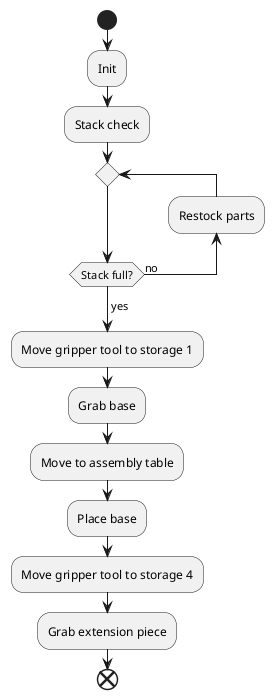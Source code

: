@startuml acitvity_diagram
start

:Init;
:Stack check;
repeat
backward:Restock parts;
repeat while (Stack full?) is (no)
->yes;
:Move gripper tool to storage 1;
:Grab base;
:Move to assembly table;
:Place base;
:Move gripper tool to storage 4;
:Grab extension piece;

end

@enduml